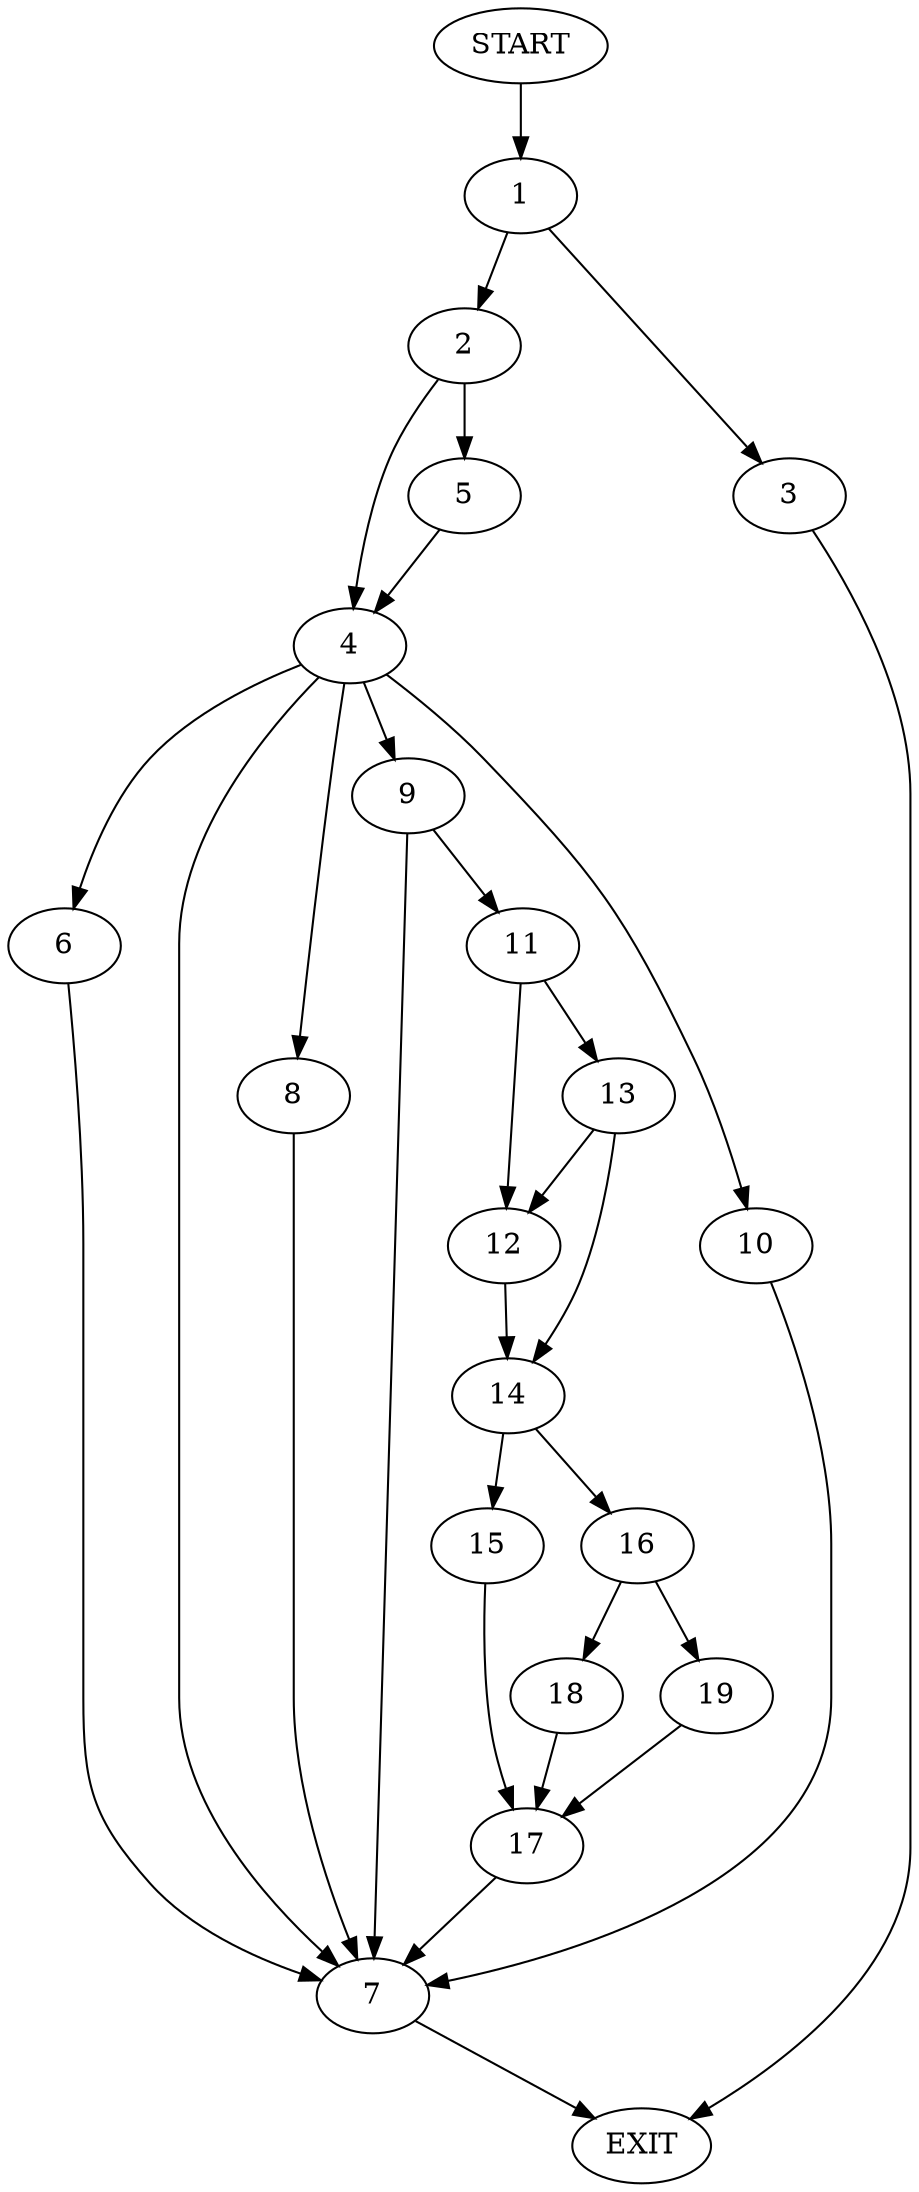 digraph {
0 [label="START"]
20 [label="EXIT"]
0 -> 1
1 -> 2
1 -> 3
2 -> 4
2 -> 5
3 -> 20
5 -> 4
4 -> 6
4 -> 7
4 -> 8
4 -> 9
4 -> 10
10 -> 7
6 -> 7
9 -> 7
9 -> 11
7 -> 20
8 -> 7
11 -> 12
11 -> 13
12 -> 14
13 -> 12
13 -> 14
14 -> 15
14 -> 16
15 -> 17
16 -> 18
16 -> 19
17 -> 7
18 -> 17
19 -> 17
}
